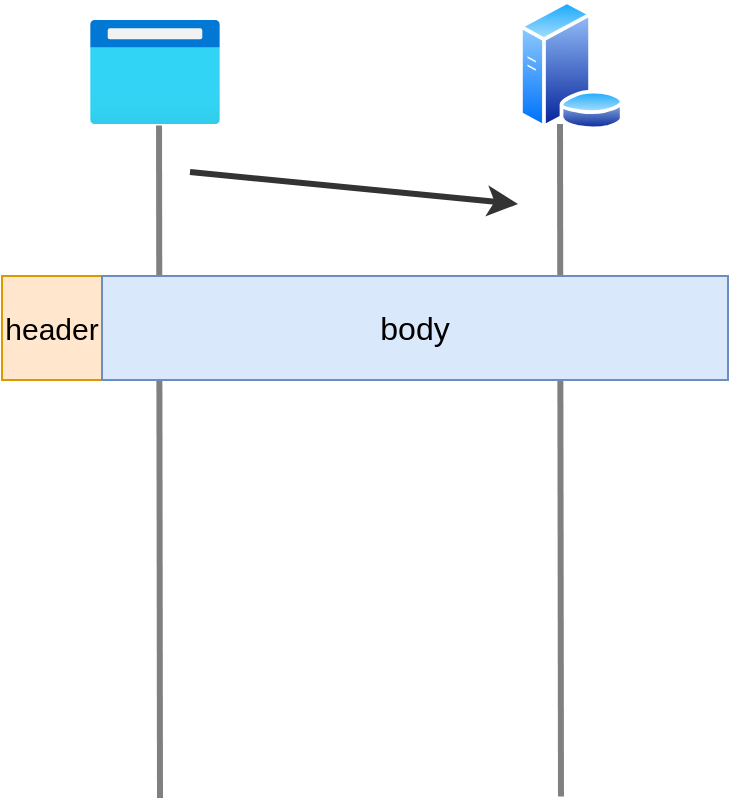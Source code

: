 <mxfile>
    <diagram id="AIXH6-RimmQ8Nveu7WrM" name="第 1 页">
        <mxGraphModel dx="677" dy="445" grid="0" gridSize="10" guides="1" tooltips="1" connect="1" arrows="1" fold="1" page="1" pageScale="1" pageWidth="1920" pageHeight="1200" math="0" shadow="0">
            <root>
                <mxCell id="0"/>
                <mxCell id="1" parent="0"/>
                <mxCell id="2" value="" style="aspect=fixed;html=1;points=[];align=center;image;fontSize=12;image=img/lib/azure2/general/Browser.svg;" parent="1" vertex="1">
                    <mxGeometry x="199" y="41" width="65" height="52" as="geometry"/>
                </mxCell>
                <mxCell id="3" value="" style="aspect=fixed;perimeter=ellipsePerimeter;html=1;align=center;shadow=0;dashed=0;spacingTop=3;image;image=img/lib/active_directory/database_server.svg;" parent="1" vertex="1">
                    <mxGeometry x="413" y="31" width="53.3" height="65" as="geometry"/>
                </mxCell>
                <mxCell id="4" value="" style="endArrow=none;html=1;entryX=0.531;entryY=0.976;entryDx=0;entryDy=0;entryPerimeter=0;strokeWidth=3;strokeColor=#808080;" parent="1" edge="1">
                    <mxGeometry width="50" height="50" relative="1" as="geometry">
                        <mxPoint x="234" y="430" as="sourcePoint"/>
                        <mxPoint x="233.515" y="93.752" as="targetPoint"/>
                    </mxGeometry>
                </mxCell>
                <mxCell id="6" value="" style="endArrow=none;html=1;entryX=0.531;entryY=0.976;entryDx=0;entryDy=0;entryPerimeter=0;strokeWidth=3;strokeColor=#808080;" parent="1" edge="1">
                    <mxGeometry width="50" height="50" relative="1" as="geometry">
                        <mxPoint x="434.49" y="429.25" as="sourcePoint"/>
                        <mxPoint x="434.005" y="93.002" as="targetPoint"/>
                    </mxGeometry>
                </mxCell>
                <mxCell id="7" value="" style="endArrow=classic;html=1;strokeColor=#333333;strokeWidth=3;" parent="1" edge="1">
                    <mxGeometry width="50" height="50" relative="1" as="geometry">
                        <mxPoint x="249" y="117" as="sourcePoint"/>
                        <mxPoint x="413" y="133" as="targetPoint"/>
                    </mxGeometry>
                </mxCell>
                <mxCell id="10" value="" style="group;fontSize=14;" parent="1" vertex="1" connectable="0">
                    <mxGeometry x="155" y="169" width="363" height="52" as="geometry"/>
                </mxCell>
                <mxCell id="8" value="&lt;font style=&quot;font-size: 15px&quot;&gt;header&lt;/font&gt;" style="rounded=0;whiteSpace=wrap;html=1;fillColor=#ffe6cc;strokeColor=#d79b00;" parent="10" vertex="1">
                    <mxGeometry width="50" height="52" as="geometry"/>
                </mxCell>
                <mxCell id="9" value="&lt;font style=&quot;font-size: 16px&quot;&gt;body&lt;/font&gt;" style="rounded=0;whiteSpace=wrap;html=1;fillColor=#dae8fc;strokeColor=#6c8ebf;" parent="10" vertex="1">
                    <mxGeometry x="50" width="313" height="52" as="geometry"/>
                </mxCell>
            </root>
        </mxGraphModel>
    </diagram>
</mxfile>